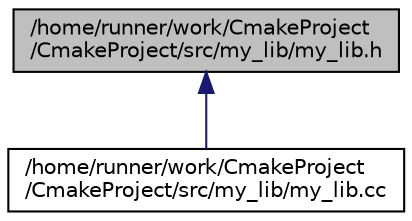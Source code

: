 digraph "/home/runner/work/CmakeProject/CmakeProject/src/my_lib/my_lib.h"
{
 // LATEX_PDF_SIZE
  edge [fontname="Helvetica",fontsize="10",labelfontname="Helvetica",labelfontsize="10"];
  node [fontname="Helvetica",fontsize="10",shape=record];
  Node1 [label="/home/runner/work/CmakeProject\l/CmakeProject/src/my_lib/my_lib.h",height=0.2,width=0.4,color="black", fillcolor="grey75", style="filled", fontcolor="black",tooltip=" "];
  Node1 -> Node2 [dir="back",color="midnightblue",fontsize="10",style="solid",fontname="Helvetica"];
  Node2 [label="/home/runner/work/CmakeProject\l/CmakeProject/src/my_lib/my_lib.cc",height=0.2,width=0.4,color="black", fillcolor="white", style="filled",URL="$my__lib_8cc.html",tooltip=" "];
}
